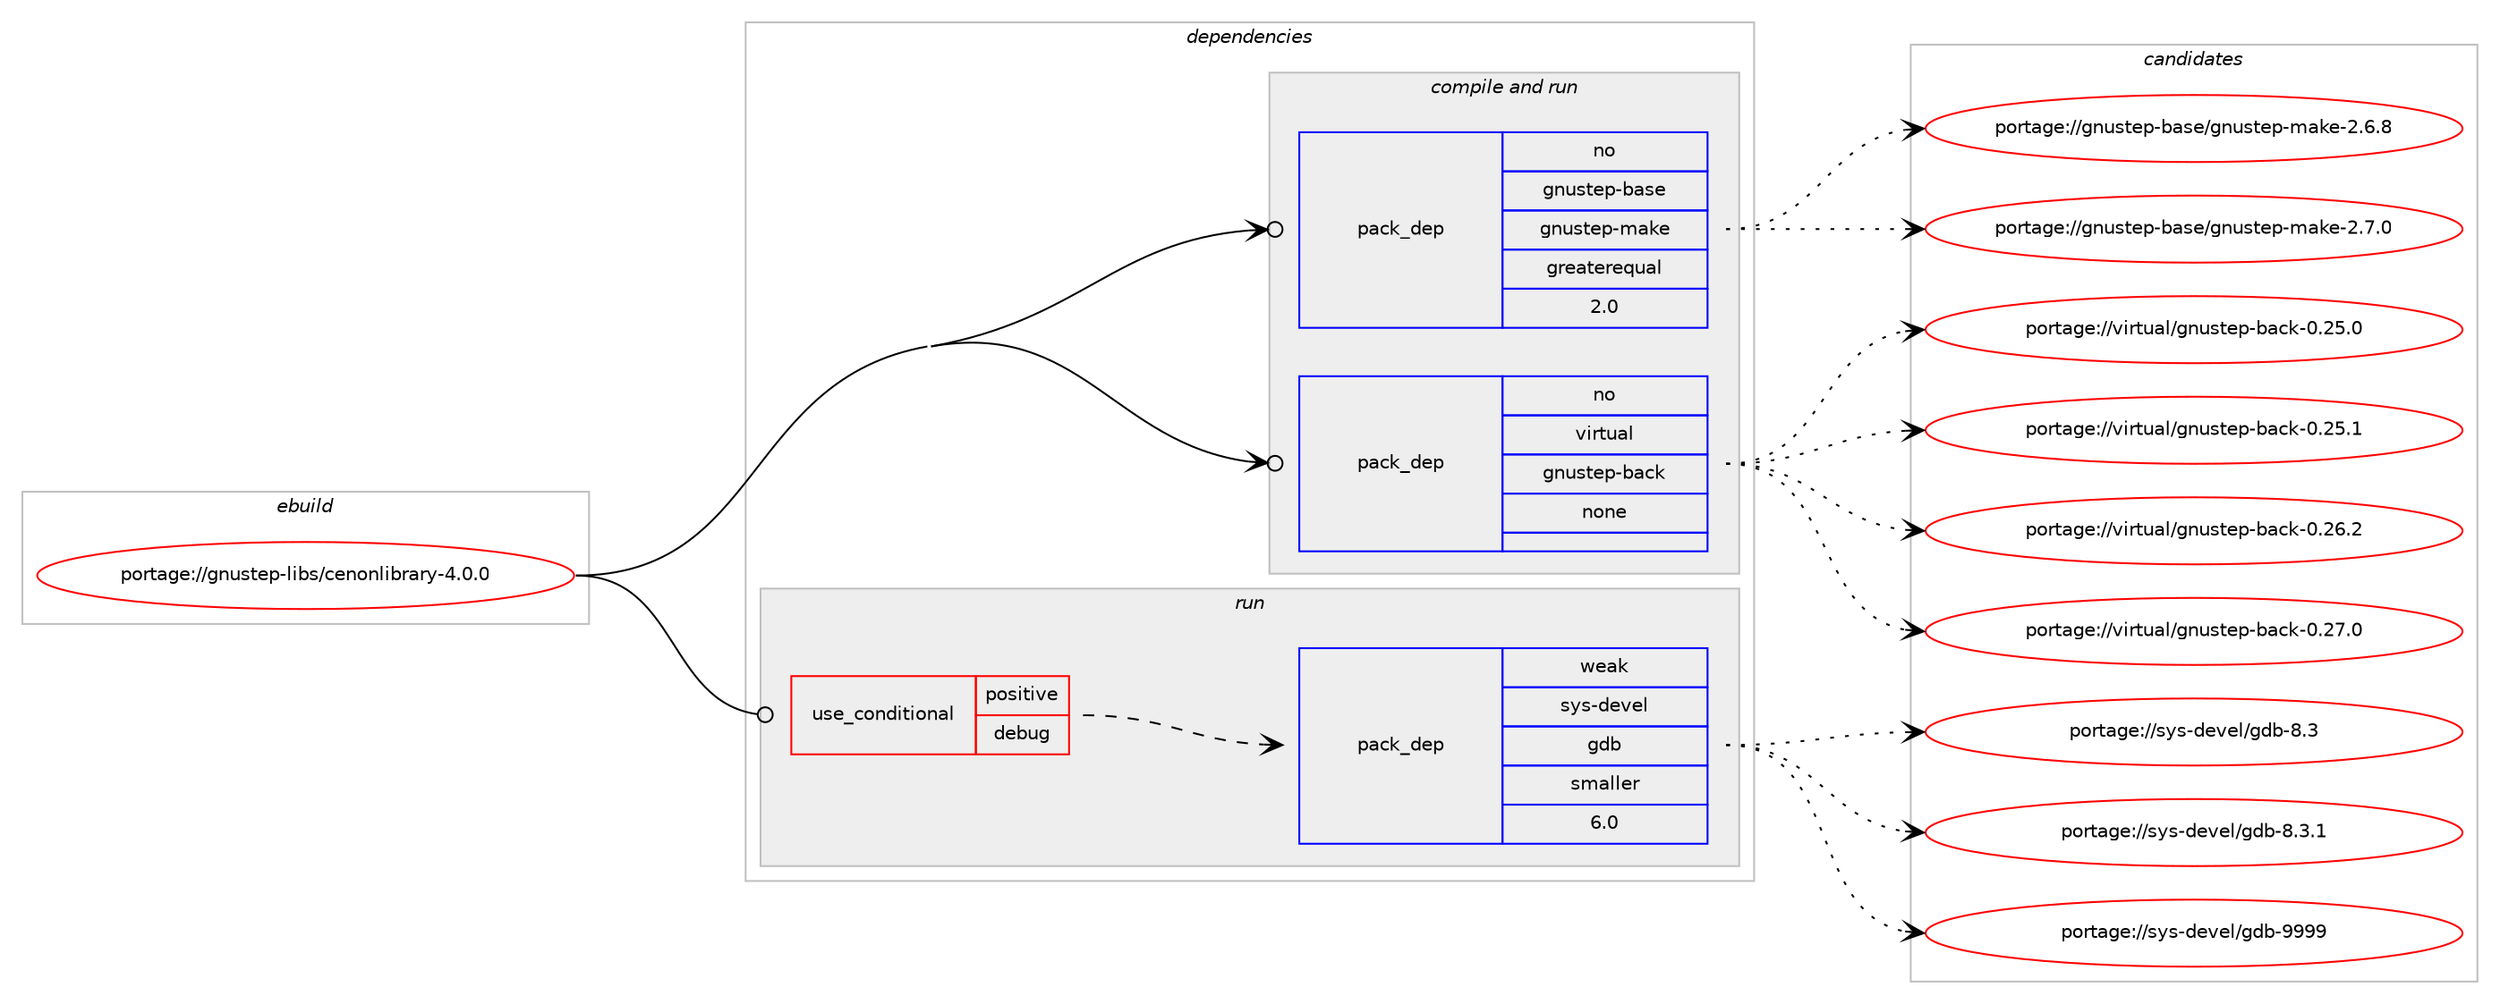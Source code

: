 digraph prolog {

# *************
# Graph options
# *************

newrank=true;
concentrate=true;
compound=true;
graph [rankdir=LR,fontname=Helvetica,fontsize=10,ranksep=1.5];#, ranksep=2.5, nodesep=0.2];
edge  [arrowhead=vee];
node  [fontname=Helvetica,fontsize=10];

# **********
# The ebuild
# **********

subgraph cluster_leftcol {
color=gray;
rank=same;
label=<<i>ebuild</i>>;
id [label="portage://gnustep-libs/cenonlibrary-4.0.0", color=red, width=4, href="../gnustep-libs/cenonlibrary-4.0.0.svg"];
}

# ****************
# The dependencies
# ****************

subgraph cluster_midcol {
color=gray;
label=<<i>dependencies</i>>;
subgraph cluster_compile {
fillcolor="#eeeeee";
style=filled;
label=<<i>compile</i>>;
}
subgraph cluster_compileandrun {
fillcolor="#eeeeee";
style=filled;
label=<<i>compile and run</i>>;
subgraph pack204835 {
dependency283749 [label=<<TABLE BORDER="0" CELLBORDER="1" CELLSPACING="0" CELLPADDING="4" WIDTH="220"><TR><TD ROWSPAN="6" CELLPADDING="30">pack_dep</TD></TR><TR><TD WIDTH="110">no</TD></TR><TR><TD>gnustep-base</TD></TR><TR><TD>gnustep-make</TD></TR><TR><TD>greaterequal</TD></TR><TR><TD>2.0</TD></TR></TABLE>>, shape=none, color=blue];
}
id:e -> dependency283749:w [weight=20,style="solid",arrowhead="odotvee"];
subgraph pack204836 {
dependency283750 [label=<<TABLE BORDER="0" CELLBORDER="1" CELLSPACING="0" CELLPADDING="4" WIDTH="220"><TR><TD ROWSPAN="6" CELLPADDING="30">pack_dep</TD></TR><TR><TD WIDTH="110">no</TD></TR><TR><TD>virtual</TD></TR><TR><TD>gnustep-back</TD></TR><TR><TD>none</TD></TR><TR><TD></TD></TR></TABLE>>, shape=none, color=blue];
}
id:e -> dependency283750:w [weight=20,style="solid",arrowhead="odotvee"];
}
subgraph cluster_run {
fillcolor="#eeeeee";
style=filled;
label=<<i>run</i>>;
subgraph cond74754 {
dependency283751 [label=<<TABLE BORDER="0" CELLBORDER="1" CELLSPACING="0" CELLPADDING="4"><TR><TD ROWSPAN="3" CELLPADDING="10">use_conditional</TD></TR><TR><TD>positive</TD></TR><TR><TD>debug</TD></TR></TABLE>>, shape=none, color=red];
subgraph pack204837 {
dependency283752 [label=<<TABLE BORDER="0" CELLBORDER="1" CELLSPACING="0" CELLPADDING="4" WIDTH="220"><TR><TD ROWSPAN="6" CELLPADDING="30">pack_dep</TD></TR><TR><TD WIDTH="110">weak</TD></TR><TR><TD>sys-devel</TD></TR><TR><TD>gdb</TD></TR><TR><TD>smaller</TD></TR><TR><TD>6.0</TD></TR></TABLE>>, shape=none, color=blue];
}
dependency283751:e -> dependency283752:w [weight=20,style="dashed",arrowhead="vee"];
}
id:e -> dependency283751:w [weight=20,style="solid",arrowhead="odot"];
}
}

# **************
# The candidates
# **************

subgraph cluster_choices {
rank=same;
color=gray;
label=<<i>candidates</i>>;

subgraph choice204835 {
color=black;
nodesep=1;
choiceportage103110117115116101112459897115101471031101171151161011124510997107101455046544656 [label="portage://gnustep-base/gnustep-make-2.6.8", color=red, width=4,href="../gnustep-base/gnustep-make-2.6.8.svg"];
choiceportage103110117115116101112459897115101471031101171151161011124510997107101455046554648 [label="portage://gnustep-base/gnustep-make-2.7.0", color=red, width=4,href="../gnustep-base/gnustep-make-2.7.0.svg"];
dependency283749:e -> choiceportage103110117115116101112459897115101471031101171151161011124510997107101455046544656:w [style=dotted,weight="100"];
dependency283749:e -> choiceportage103110117115116101112459897115101471031101171151161011124510997107101455046554648:w [style=dotted,weight="100"];
}
subgraph choice204836 {
color=black;
nodesep=1;
choiceportage11810511411611797108471031101171151161011124598979910745484650534648 [label="portage://virtual/gnustep-back-0.25.0", color=red, width=4,href="../virtual/gnustep-back-0.25.0.svg"];
choiceportage11810511411611797108471031101171151161011124598979910745484650534649 [label="portage://virtual/gnustep-back-0.25.1", color=red, width=4,href="../virtual/gnustep-back-0.25.1.svg"];
choiceportage11810511411611797108471031101171151161011124598979910745484650544650 [label="portage://virtual/gnustep-back-0.26.2", color=red, width=4,href="../virtual/gnustep-back-0.26.2.svg"];
choiceportage11810511411611797108471031101171151161011124598979910745484650554648 [label="portage://virtual/gnustep-back-0.27.0", color=red, width=4,href="../virtual/gnustep-back-0.27.0.svg"];
dependency283750:e -> choiceportage11810511411611797108471031101171151161011124598979910745484650534648:w [style=dotted,weight="100"];
dependency283750:e -> choiceportage11810511411611797108471031101171151161011124598979910745484650534649:w [style=dotted,weight="100"];
dependency283750:e -> choiceportage11810511411611797108471031101171151161011124598979910745484650544650:w [style=dotted,weight="100"];
dependency283750:e -> choiceportage11810511411611797108471031101171151161011124598979910745484650554648:w [style=dotted,weight="100"];
}
subgraph choice204837 {
color=black;
nodesep=1;
choiceportage11512111545100101118101108471031009845564651 [label="portage://sys-devel/gdb-8.3", color=red, width=4,href="../sys-devel/gdb-8.3.svg"];
choiceportage115121115451001011181011084710310098455646514649 [label="portage://sys-devel/gdb-8.3.1", color=red, width=4,href="../sys-devel/gdb-8.3.1.svg"];
choiceportage1151211154510010111810110847103100984557575757 [label="portage://sys-devel/gdb-9999", color=red, width=4,href="../sys-devel/gdb-9999.svg"];
dependency283752:e -> choiceportage11512111545100101118101108471031009845564651:w [style=dotted,weight="100"];
dependency283752:e -> choiceportage115121115451001011181011084710310098455646514649:w [style=dotted,weight="100"];
dependency283752:e -> choiceportage1151211154510010111810110847103100984557575757:w [style=dotted,weight="100"];
}
}

}

